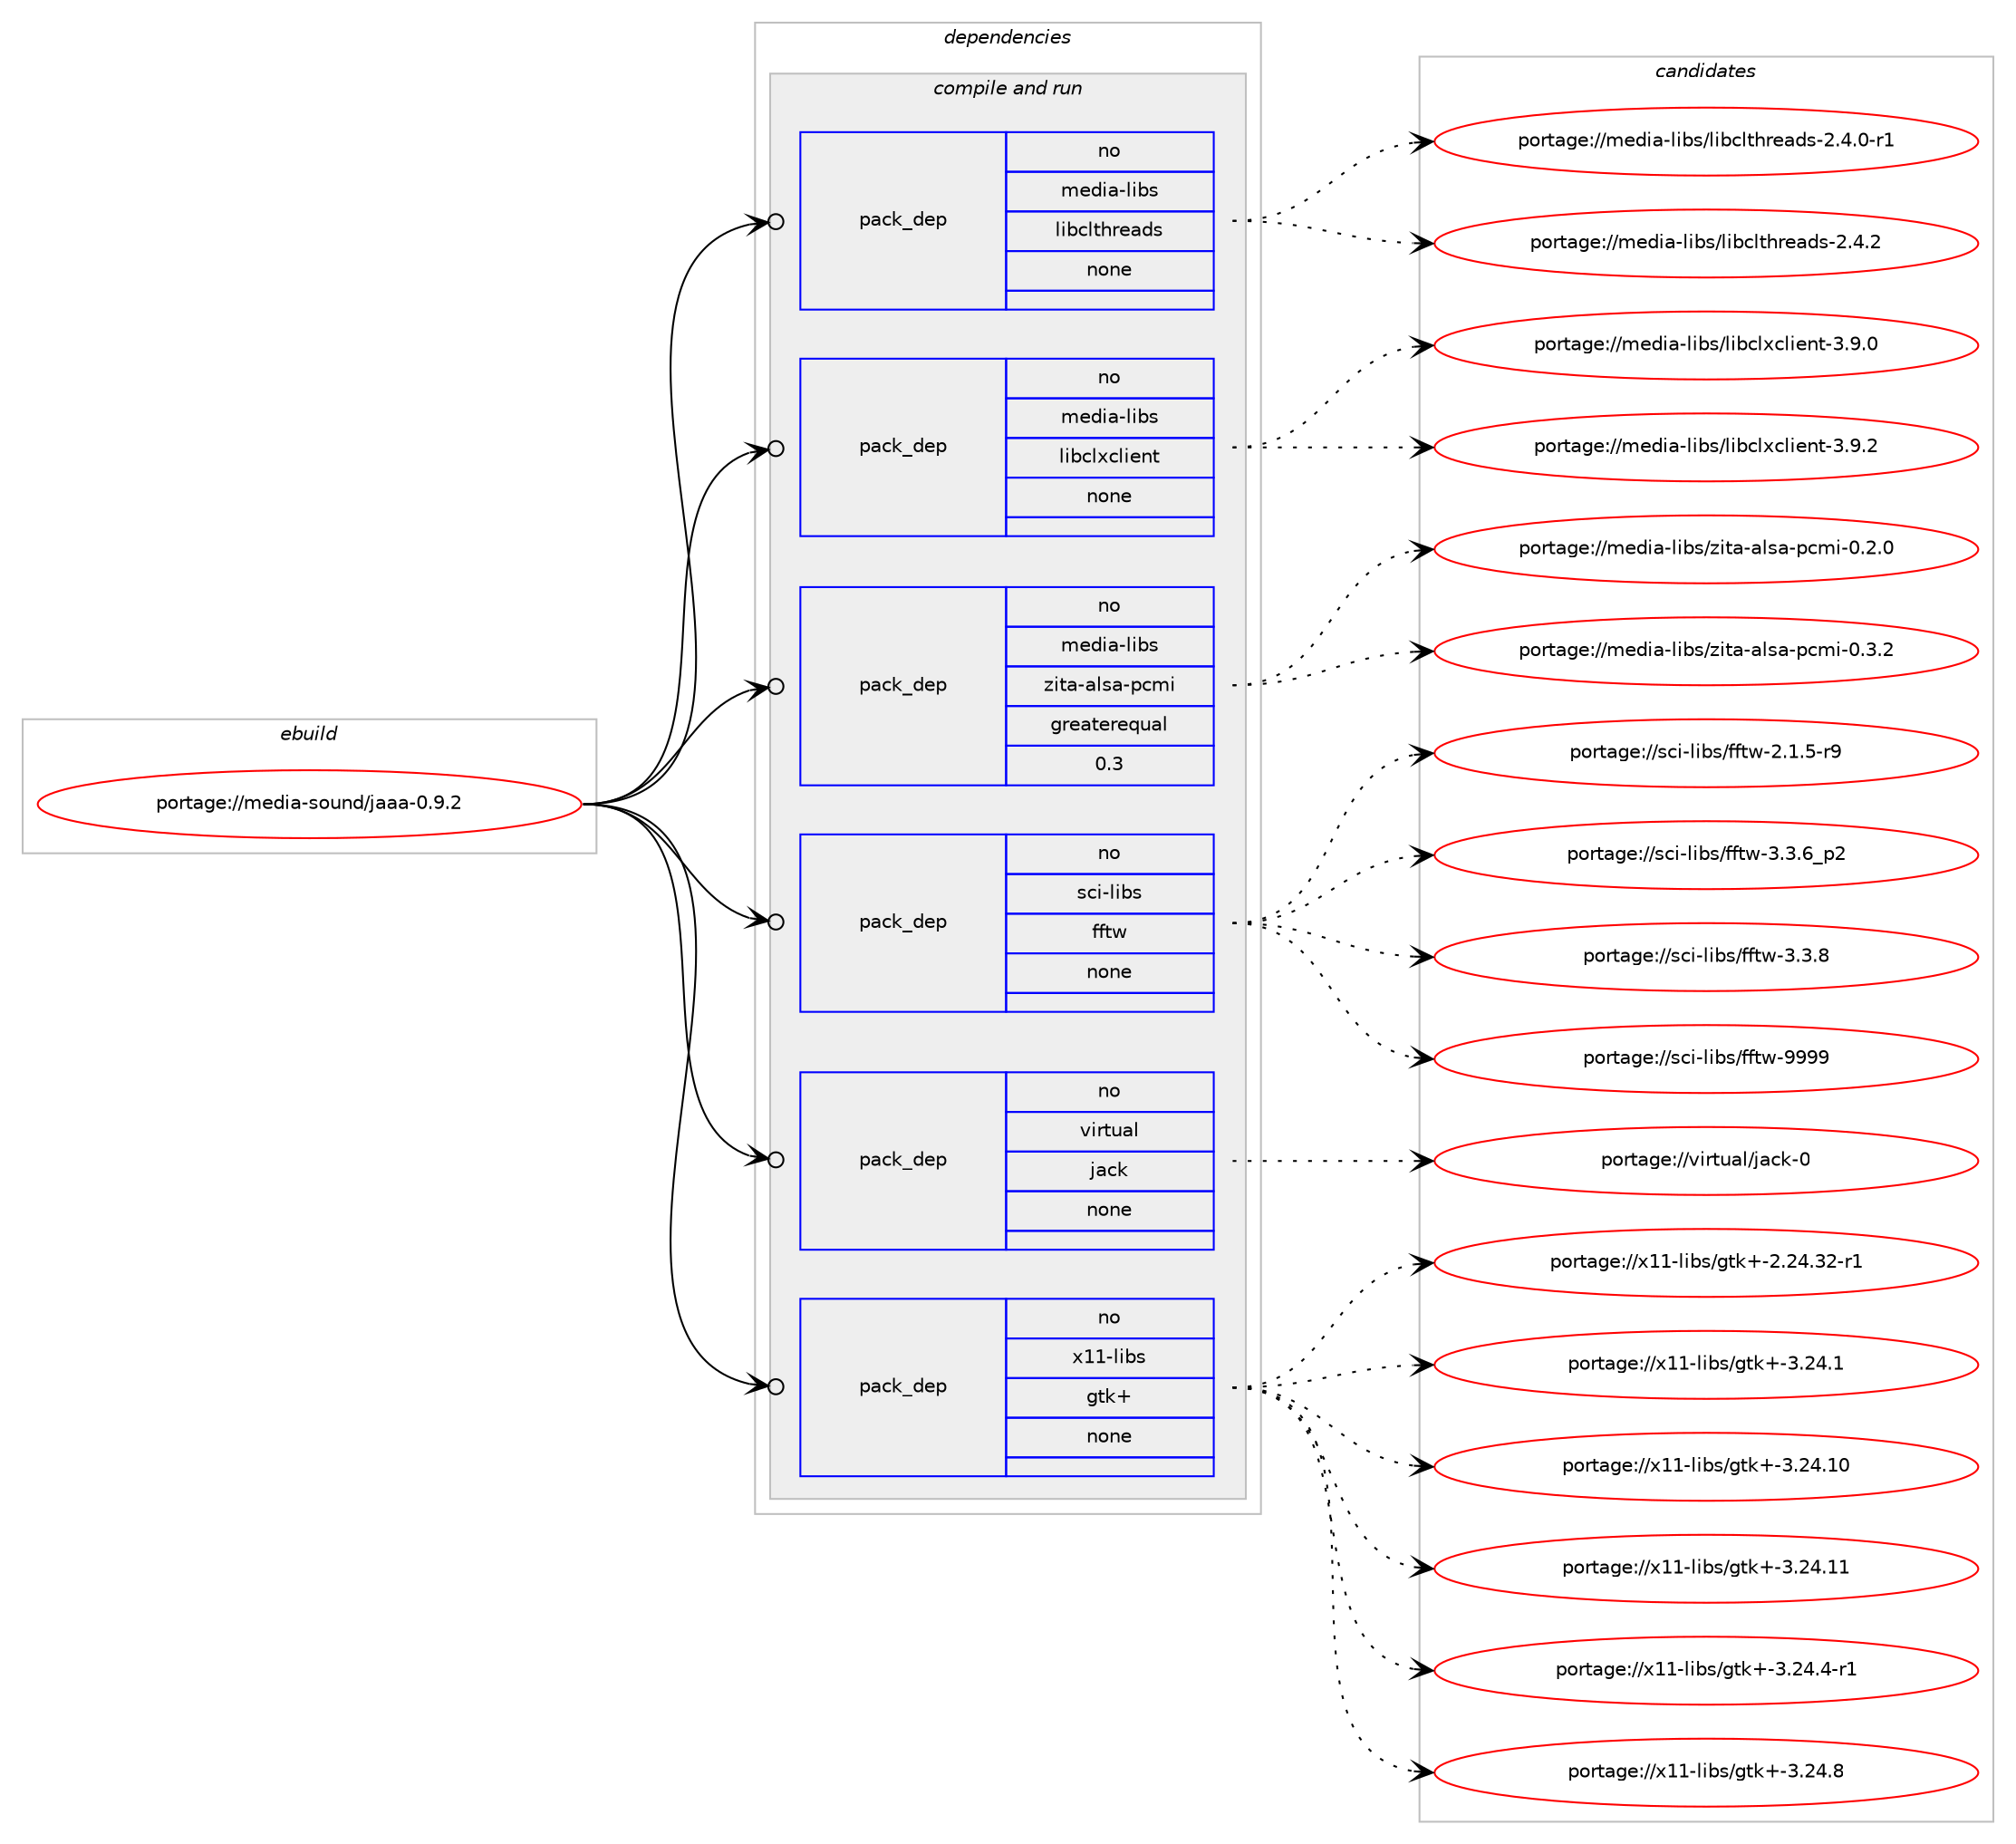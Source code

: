 digraph prolog {

# *************
# Graph options
# *************

newrank=true;
concentrate=true;
compound=true;
graph [rankdir=LR,fontname=Helvetica,fontsize=10,ranksep=1.5];#, ranksep=2.5, nodesep=0.2];
edge  [arrowhead=vee];
node  [fontname=Helvetica,fontsize=10];

# **********
# The ebuild
# **********

subgraph cluster_leftcol {
color=gray;
rank=same;
label=<<i>ebuild</i>>;
id [label="portage://media-sound/jaaa-0.9.2", color=red, width=4, href="../media-sound/jaaa-0.9.2.svg"];
}

# ****************
# The dependencies
# ****************

subgraph cluster_midcol {
color=gray;
label=<<i>dependencies</i>>;
subgraph cluster_compile {
fillcolor="#eeeeee";
style=filled;
label=<<i>compile</i>>;
}
subgraph cluster_compileandrun {
fillcolor="#eeeeee";
style=filled;
label=<<i>compile and run</i>>;
subgraph pack244262 {
dependency332249 [label=<<TABLE BORDER="0" CELLBORDER="1" CELLSPACING="0" CELLPADDING="4" WIDTH="220"><TR><TD ROWSPAN="6" CELLPADDING="30">pack_dep</TD></TR><TR><TD WIDTH="110">no</TD></TR><TR><TD>media-libs</TD></TR><TR><TD>libclthreads</TD></TR><TR><TD>none</TD></TR><TR><TD></TD></TR></TABLE>>, shape=none, color=blue];
}
id:e -> dependency332249:w [weight=20,style="solid",arrowhead="odotvee"];
subgraph pack244263 {
dependency332250 [label=<<TABLE BORDER="0" CELLBORDER="1" CELLSPACING="0" CELLPADDING="4" WIDTH="220"><TR><TD ROWSPAN="6" CELLPADDING="30">pack_dep</TD></TR><TR><TD WIDTH="110">no</TD></TR><TR><TD>media-libs</TD></TR><TR><TD>libclxclient</TD></TR><TR><TD>none</TD></TR><TR><TD></TD></TR></TABLE>>, shape=none, color=blue];
}
id:e -> dependency332250:w [weight=20,style="solid",arrowhead="odotvee"];
subgraph pack244264 {
dependency332251 [label=<<TABLE BORDER="0" CELLBORDER="1" CELLSPACING="0" CELLPADDING="4" WIDTH="220"><TR><TD ROWSPAN="6" CELLPADDING="30">pack_dep</TD></TR><TR><TD WIDTH="110">no</TD></TR><TR><TD>media-libs</TD></TR><TR><TD>zita-alsa-pcmi</TD></TR><TR><TD>greaterequal</TD></TR><TR><TD>0.3</TD></TR></TABLE>>, shape=none, color=blue];
}
id:e -> dependency332251:w [weight=20,style="solid",arrowhead="odotvee"];
subgraph pack244265 {
dependency332252 [label=<<TABLE BORDER="0" CELLBORDER="1" CELLSPACING="0" CELLPADDING="4" WIDTH="220"><TR><TD ROWSPAN="6" CELLPADDING="30">pack_dep</TD></TR><TR><TD WIDTH="110">no</TD></TR><TR><TD>sci-libs</TD></TR><TR><TD>fftw</TD></TR><TR><TD>none</TD></TR><TR><TD></TD></TR></TABLE>>, shape=none, color=blue];
}
id:e -> dependency332252:w [weight=20,style="solid",arrowhead="odotvee"];
subgraph pack244266 {
dependency332253 [label=<<TABLE BORDER="0" CELLBORDER="1" CELLSPACING="0" CELLPADDING="4" WIDTH="220"><TR><TD ROWSPAN="6" CELLPADDING="30">pack_dep</TD></TR><TR><TD WIDTH="110">no</TD></TR><TR><TD>virtual</TD></TR><TR><TD>jack</TD></TR><TR><TD>none</TD></TR><TR><TD></TD></TR></TABLE>>, shape=none, color=blue];
}
id:e -> dependency332253:w [weight=20,style="solid",arrowhead="odotvee"];
subgraph pack244267 {
dependency332254 [label=<<TABLE BORDER="0" CELLBORDER="1" CELLSPACING="0" CELLPADDING="4" WIDTH="220"><TR><TD ROWSPAN="6" CELLPADDING="30">pack_dep</TD></TR><TR><TD WIDTH="110">no</TD></TR><TR><TD>x11-libs</TD></TR><TR><TD>gtk+</TD></TR><TR><TD>none</TD></TR><TR><TD></TD></TR></TABLE>>, shape=none, color=blue];
}
id:e -> dependency332254:w [weight=20,style="solid",arrowhead="odotvee"];
}
subgraph cluster_run {
fillcolor="#eeeeee";
style=filled;
label=<<i>run</i>>;
}
}

# **************
# The candidates
# **************

subgraph cluster_choices {
rank=same;
color=gray;
label=<<i>candidates</i>>;

subgraph choice244262 {
color=black;
nodesep=1;
choiceportage109101100105974510810598115471081059899108116104114101971001154550465246484511449 [label="portage://media-libs/libclthreads-2.4.0-r1", color=red, width=4,href="../media-libs/libclthreads-2.4.0-r1.svg"];
choiceportage10910110010597451081059811547108105989910811610411410197100115455046524650 [label="portage://media-libs/libclthreads-2.4.2", color=red, width=4,href="../media-libs/libclthreads-2.4.2.svg"];
dependency332249:e -> choiceportage109101100105974510810598115471081059899108116104114101971001154550465246484511449:w [style=dotted,weight="100"];
dependency332249:e -> choiceportage10910110010597451081059811547108105989910811610411410197100115455046524650:w [style=dotted,weight="100"];
}
subgraph choice244263 {
color=black;
nodesep=1;
choiceportage10910110010597451081059811547108105989910812099108105101110116455146574648 [label="portage://media-libs/libclxclient-3.9.0", color=red, width=4,href="../media-libs/libclxclient-3.9.0.svg"];
choiceportage10910110010597451081059811547108105989910812099108105101110116455146574650 [label="portage://media-libs/libclxclient-3.9.2", color=red, width=4,href="../media-libs/libclxclient-3.9.2.svg"];
dependency332250:e -> choiceportage10910110010597451081059811547108105989910812099108105101110116455146574648:w [style=dotted,weight="100"];
dependency332250:e -> choiceportage10910110010597451081059811547108105989910812099108105101110116455146574650:w [style=dotted,weight="100"];
}
subgraph choice244264 {
color=black;
nodesep=1;
choiceportage10910110010597451081059811547122105116974597108115974511299109105454846504648 [label="portage://media-libs/zita-alsa-pcmi-0.2.0", color=red, width=4,href="../media-libs/zita-alsa-pcmi-0.2.0.svg"];
choiceportage10910110010597451081059811547122105116974597108115974511299109105454846514650 [label="portage://media-libs/zita-alsa-pcmi-0.3.2", color=red, width=4,href="../media-libs/zita-alsa-pcmi-0.3.2.svg"];
dependency332251:e -> choiceportage10910110010597451081059811547122105116974597108115974511299109105454846504648:w [style=dotted,weight="100"];
dependency332251:e -> choiceportage10910110010597451081059811547122105116974597108115974511299109105454846514650:w [style=dotted,weight="100"];
}
subgraph choice244265 {
color=black;
nodesep=1;
choiceportage115991054510810598115471021021161194550464946534511457 [label="portage://sci-libs/fftw-2.1.5-r9", color=red, width=4,href="../sci-libs/fftw-2.1.5-r9.svg"];
choiceportage115991054510810598115471021021161194551465146549511250 [label="portage://sci-libs/fftw-3.3.6_p2", color=red, width=4,href="../sci-libs/fftw-3.3.6_p2.svg"];
choiceportage11599105451081059811547102102116119455146514656 [label="portage://sci-libs/fftw-3.3.8", color=red, width=4,href="../sci-libs/fftw-3.3.8.svg"];
choiceportage115991054510810598115471021021161194557575757 [label="portage://sci-libs/fftw-9999", color=red, width=4,href="../sci-libs/fftw-9999.svg"];
dependency332252:e -> choiceportage115991054510810598115471021021161194550464946534511457:w [style=dotted,weight="100"];
dependency332252:e -> choiceportage115991054510810598115471021021161194551465146549511250:w [style=dotted,weight="100"];
dependency332252:e -> choiceportage11599105451081059811547102102116119455146514656:w [style=dotted,weight="100"];
dependency332252:e -> choiceportage115991054510810598115471021021161194557575757:w [style=dotted,weight="100"];
}
subgraph choice244266 {
color=black;
nodesep=1;
choiceportage118105114116117971084710697991074548 [label="portage://virtual/jack-0", color=red, width=4,href="../virtual/jack-0.svg"];
dependency332253:e -> choiceportage118105114116117971084710697991074548:w [style=dotted,weight="100"];
}
subgraph choice244267 {
color=black;
nodesep=1;
choiceportage12049494510810598115471031161074345504650524651504511449 [label="portage://x11-libs/gtk+-2.24.32-r1", color=red, width=4,href="../x11-libs/gtk+-2.24.32-r1.svg"];
choiceportage12049494510810598115471031161074345514650524649 [label="portage://x11-libs/gtk+-3.24.1", color=red, width=4,href="../x11-libs/gtk+-3.24.1.svg"];
choiceportage1204949451081059811547103116107434551465052464948 [label="portage://x11-libs/gtk+-3.24.10", color=red, width=4,href="../x11-libs/gtk+-3.24.10.svg"];
choiceportage1204949451081059811547103116107434551465052464949 [label="portage://x11-libs/gtk+-3.24.11", color=red, width=4,href="../x11-libs/gtk+-3.24.11.svg"];
choiceportage120494945108105981154710311610743455146505246524511449 [label="portage://x11-libs/gtk+-3.24.4-r1", color=red, width=4,href="../x11-libs/gtk+-3.24.4-r1.svg"];
choiceportage12049494510810598115471031161074345514650524656 [label="portage://x11-libs/gtk+-3.24.8", color=red, width=4,href="../x11-libs/gtk+-3.24.8.svg"];
dependency332254:e -> choiceportage12049494510810598115471031161074345504650524651504511449:w [style=dotted,weight="100"];
dependency332254:e -> choiceportage12049494510810598115471031161074345514650524649:w [style=dotted,weight="100"];
dependency332254:e -> choiceportage1204949451081059811547103116107434551465052464948:w [style=dotted,weight="100"];
dependency332254:e -> choiceportage1204949451081059811547103116107434551465052464949:w [style=dotted,weight="100"];
dependency332254:e -> choiceportage120494945108105981154710311610743455146505246524511449:w [style=dotted,weight="100"];
dependency332254:e -> choiceportage12049494510810598115471031161074345514650524656:w [style=dotted,weight="100"];
}
}

}
